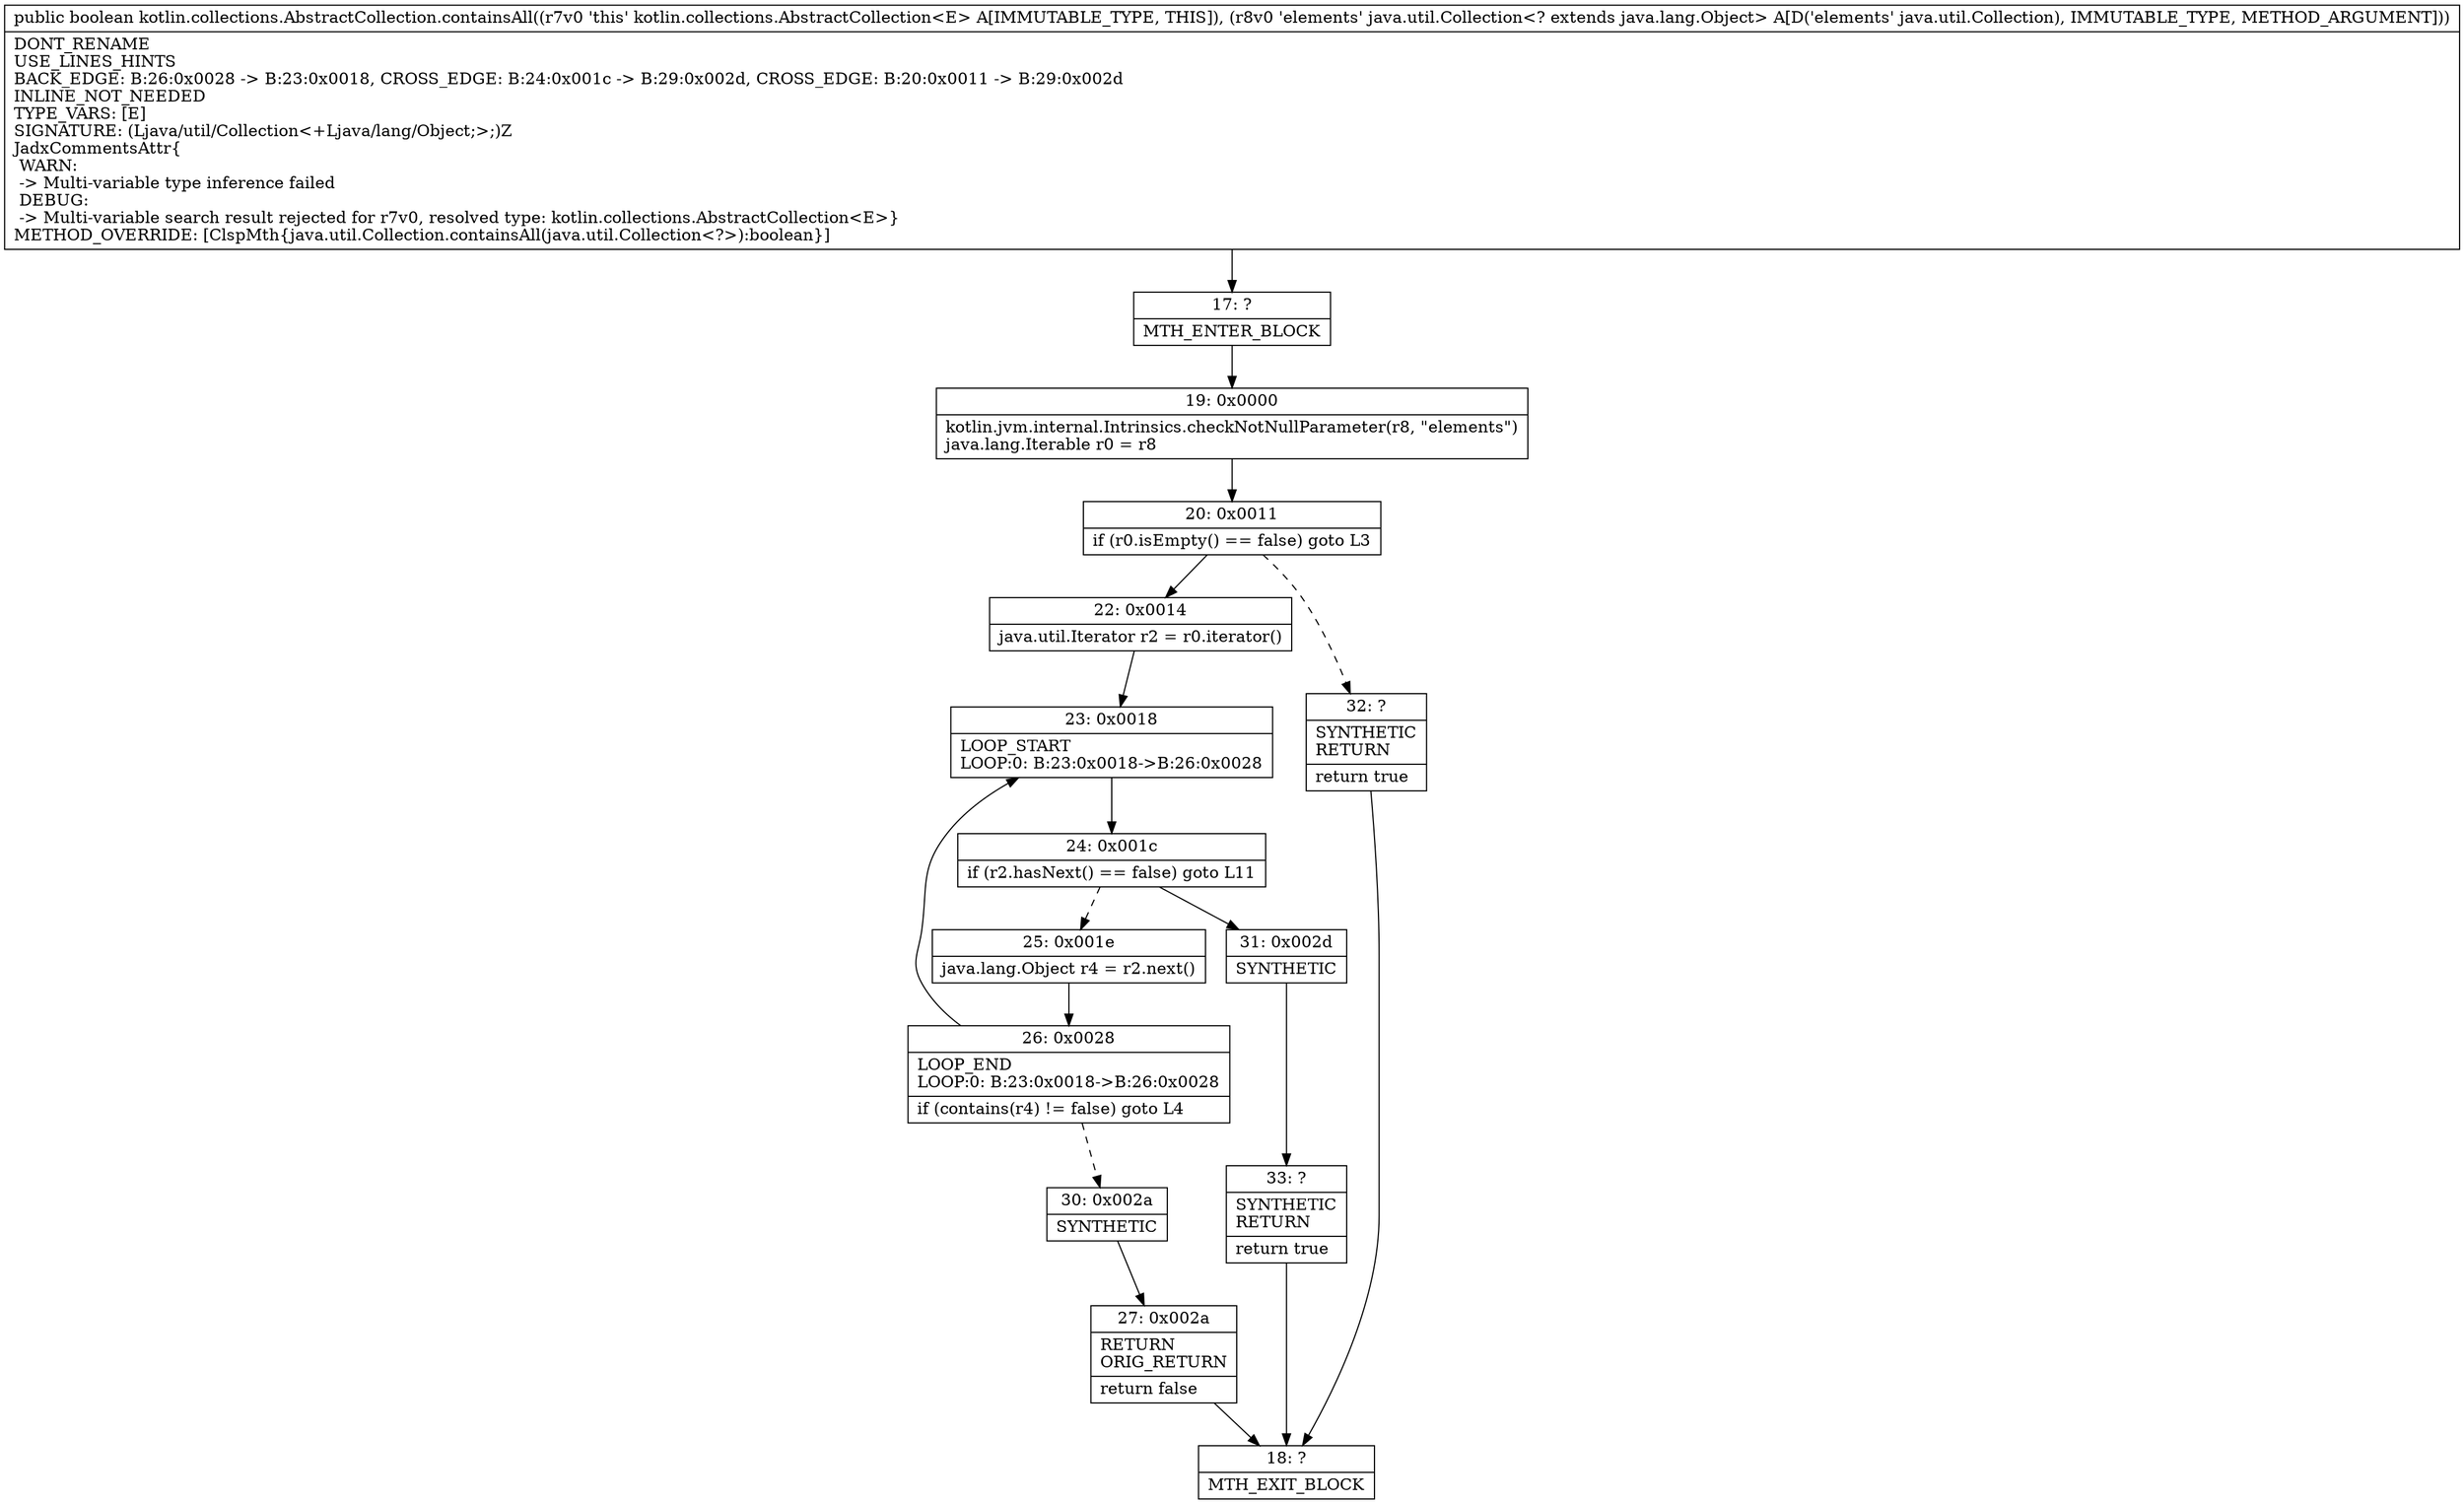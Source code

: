 digraph "CFG forkotlin.collections.AbstractCollection.containsAll(Ljava\/util\/Collection;)Z" {
Node_17 [shape=record,label="{17\:\ ?|MTH_ENTER_BLOCK\l}"];
Node_19 [shape=record,label="{19\:\ 0x0000|kotlin.jvm.internal.Intrinsics.checkNotNullParameter(r8, \"elements\")\ljava.lang.Iterable r0 = r8\l}"];
Node_20 [shape=record,label="{20\:\ 0x0011|if (r0.isEmpty() == false) goto L3\l}"];
Node_22 [shape=record,label="{22\:\ 0x0014|java.util.Iterator r2 = r0.iterator()\l}"];
Node_23 [shape=record,label="{23\:\ 0x0018|LOOP_START\lLOOP:0: B:23:0x0018\-\>B:26:0x0028\l}"];
Node_24 [shape=record,label="{24\:\ 0x001c|if (r2.hasNext() == false) goto L11\l}"];
Node_25 [shape=record,label="{25\:\ 0x001e|java.lang.Object r4 = r2.next()\l}"];
Node_26 [shape=record,label="{26\:\ 0x0028|LOOP_END\lLOOP:0: B:23:0x0018\-\>B:26:0x0028\l|if (contains(r4) != false) goto L4\l}"];
Node_30 [shape=record,label="{30\:\ 0x002a|SYNTHETIC\l}"];
Node_27 [shape=record,label="{27\:\ 0x002a|RETURN\lORIG_RETURN\l|return false\l}"];
Node_18 [shape=record,label="{18\:\ ?|MTH_EXIT_BLOCK\l}"];
Node_31 [shape=record,label="{31\:\ 0x002d|SYNTHETIC\l}"];
Node_33 [shape=record,label="{33\:\ ?|SYNTHETIC\lRETURN\l|return true\l}"];
Node_32 [shape=record,label="{32\:\ ?|SYNTHETIC\lRETURN\l|return true\l}"];
MethodNode[shape=record,label="{public boolean kotlin.collections.AbstractCollection.containsAll((r7v0 'this' kotlin.collections.AbstractCollection\<E\> A[IMMUTABLE_TYPE, THIS]), (r8v0 'elements' java.util.Collection\<? extends java.lang.Object\> A[D('elements' java.util.Collection), IMMUTABLE_TYPE, METHOD_ARGUMENT]))  | DONT_RENAME\lUSE_LINES_HINTS\lBACK_EDGE: B:26:0x0028 \-\> B:23:0x0018, CROSS_EDGE: B:24:0x001c \-\> B:29:0x002d, CROSS_EDGE: B:20:0x0011 \-\> B:29:0x002d\lINLINE_NOT_NEEDED\lTYPE_VARS: [E]\lSIGNATURE: (Ljava\/util\/Collection\<+Ljava\/lang\/Object;\>;)Z\lJadxCommentsAttr\{\l WARN: \l \-\> Multi\-variable type inference failed\l DEBUG: \l \-\> Multi\-variable search result rejected for r7v0, resolved type: kotlin.collections.AbstractCollection\<E\>\}\lMETHOD_OVERRIDE: [ClspMth\{java.util.Collection.containsAll(java.util.Collection\<?\>):boolean\}]\l}"];
MethodNode -> Node_17;Node_17 -> Node_19;
Node_19 -> Node_20;
Node_20 -> Node_22;
Node_20 -> Node_32[style=dashed];
Node_22 -> Node_23;
Node_23 -> Node_24;
Node_24 -> Node_25[style=dashed];
Node_24 -> Node_31;
Node_25 -> Node_26;
Node_26 -> Node_23;
Node_26 -> Node_30[style=dashed];
Node_30 -> Node_27;
Node_27 -> Node_18;
Node_31 -> Node_33;
Node_33 -> Node_18;
Node_32 -> Node_18;
}

